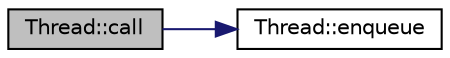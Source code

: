 digraph "Thread::call"
{
 // INTERACTIVE_SVG=YES
 // LATEX_PDF_SIZE
  edge [fontname="Helvetica",fontsize="10",labelfontname="Helvetica",labelfontsize="10"];
  node [fontname="Helvetica",fontsize="10",shape=record];
  rankdir="LR";
  Node1 [label="Thread::call",height=0.2,width=0.4,color="black", fillcolor="grey75", style="filled", fontcolor="black",tooltip="The code that will be enqued in the threads task queue."];
  Node1 -> Node2 [color="midnightblue",fontsize="10",style="solid",fontname="Helvetica"];
  Node2 [label="Thread::enqueue",height=0.2,width=0.4,color="black", fillcolor="white", style="filled",URL="$class_thread.html#a1333a7179253857c1431b82e162272fd",tooltip=" "];
}
